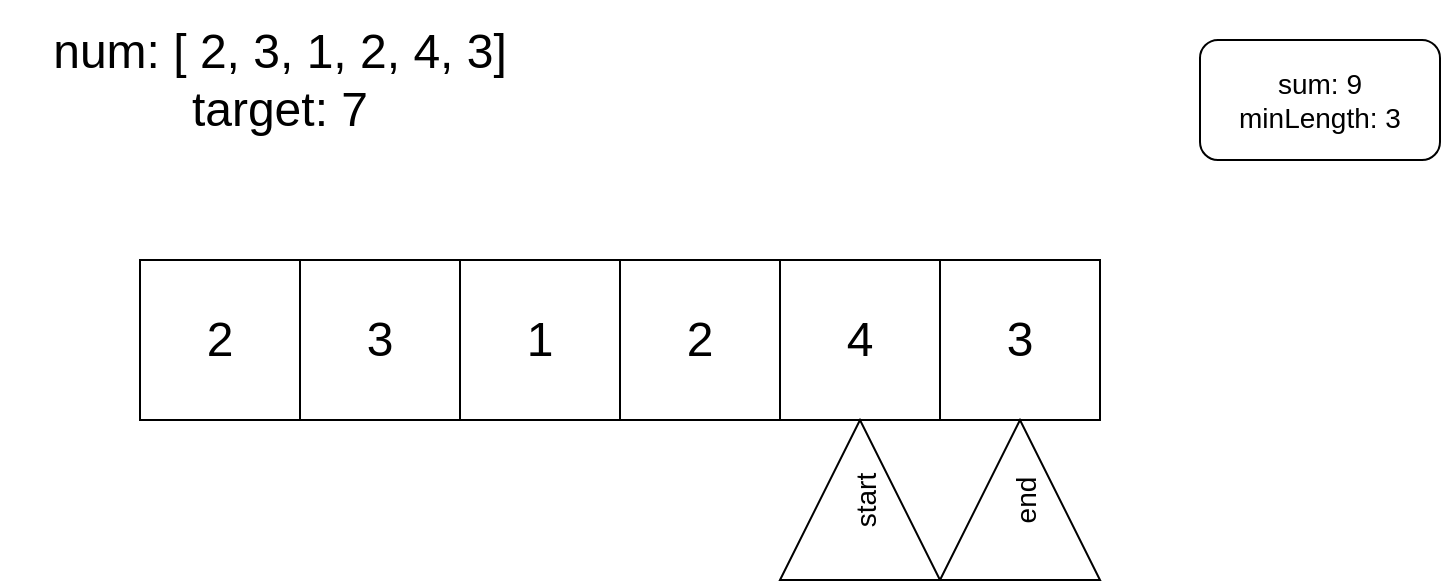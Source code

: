 <mxfile>
    <diagram id="dacFR87WyGOtRANNRtqk" name="Page-1">
        <mxGraphModel dx="961" dy="830" grid="1" gridSize="10" guides="1" tooltips="1" connect="1" arrows="1" fold="1" page="1" pageScale="1" pageWidth="1200" pageHeight="1920" math="0" shadow="0">
            <root>
                <mxCell id="0"/>
                <mxCell id="1" parent="0"/>
                <mxCell id="2" value="&lt;font style=&quot;font-size: 24px&quot;&gt;num: [ 2, 3, 1, 2, 4, 3]&lt;br&gt;target: 7&lt;/font&gt;" style="text;html=1;strokeColor=none;fillColor=none;align=center;verticalAlign=middle;whiteSpace=wrap;rounded=0;" vertex="1" parent="1">
                    <mxGeometry x="50" y="30" width="280" height="80" as="geometry"/>
                </mxCell>
                <mxCell id="3" value="2" style="rounded=0;whiteSpace=wrap;html=1;fontSize=24;" vertex="1" parent="1">
                    <mxGeometry x="120" y="160" width="80" height="80" as="geometry"/>
                </mxCell>
                <mxCell id="4" value="3" style="rounded=0;whiteSpace=wrap;html=1;fontSize=24;" vertex="1" parent="1">
                    <mxGeometry x="200" y="160" width="80" height="80" as="geometry"/>
                </mxCell>
                <mxCell id="5" value="3" style="rounded=0;whiteSpace=wrap;html=1;fontSize=24;" vertex="1" parent="1">
                    <mxGeometry x="520" y="160" width="80" height="80" as="geometry"/>
                </mxCell>
                <mxCell id="6" value="1" style="rounded=0;whiteSpace=wrap;html=1;fontSize=24;" vertex="1" parent="1">
                    <mxGeometry x="280" y="160" width="80" height="80" as="geometry"/>
                </mxCell>
                <mxCell id="7" value="2" style="rounded=0;whiteSpace=wrap;html=1;fontSize=24;" vertex="1" parent="1">
                    <mxGeometry x="360" y="160" width="80" height="80" as="geometry"/>
                </mxCell>
                <mxCell id="8" value="4" style="rounded=0;whiteSpace=wrap;html=1;fontSize=24;" vertex="1" parent="1">
                    <mxGeometry x="440" y="160" width="80" height="80" as="geometry"/>
                </mxCell>
                <mxCell id="9" value="&lt;font style=&quot;font-size: 14px&quot;&gt;start&lt;/font&gt;" style="triangle;whiteSpace=wrap;html=1;fontSize=24;rotation=-90;" vertex="1" parent="1">
                    <mxGeometry x="440" y="240" width="80" height="80" as="geometry"/>
                </mxCell>
                <mxCell id="10" value="&lt;span style=&quot;font-size: 14px&quot;&gt;end&lt;/span&gt;" style="triangle;whiteSpace=wrap;html=1;fontSize=24;rotation=-90;" vertex="1" parent="1">
                    <mxGeometry x="520" y="240" width="80" height="80" as="geometry"/>
                </mxCell>
                <mxCell id="11" value="sum: 9&lt;br&gt;minLength: 3" style="rounded=1;whiteSpace=wrap;html=1;fontSize=14;" vertex="1" parent="1">
                    <mxGeometry x="650" y="50" width="120" height="60" as="geometry"/>
                </mxCell>
            </root>
        </mxGraphModel>
    </diagram>
</mxfile>